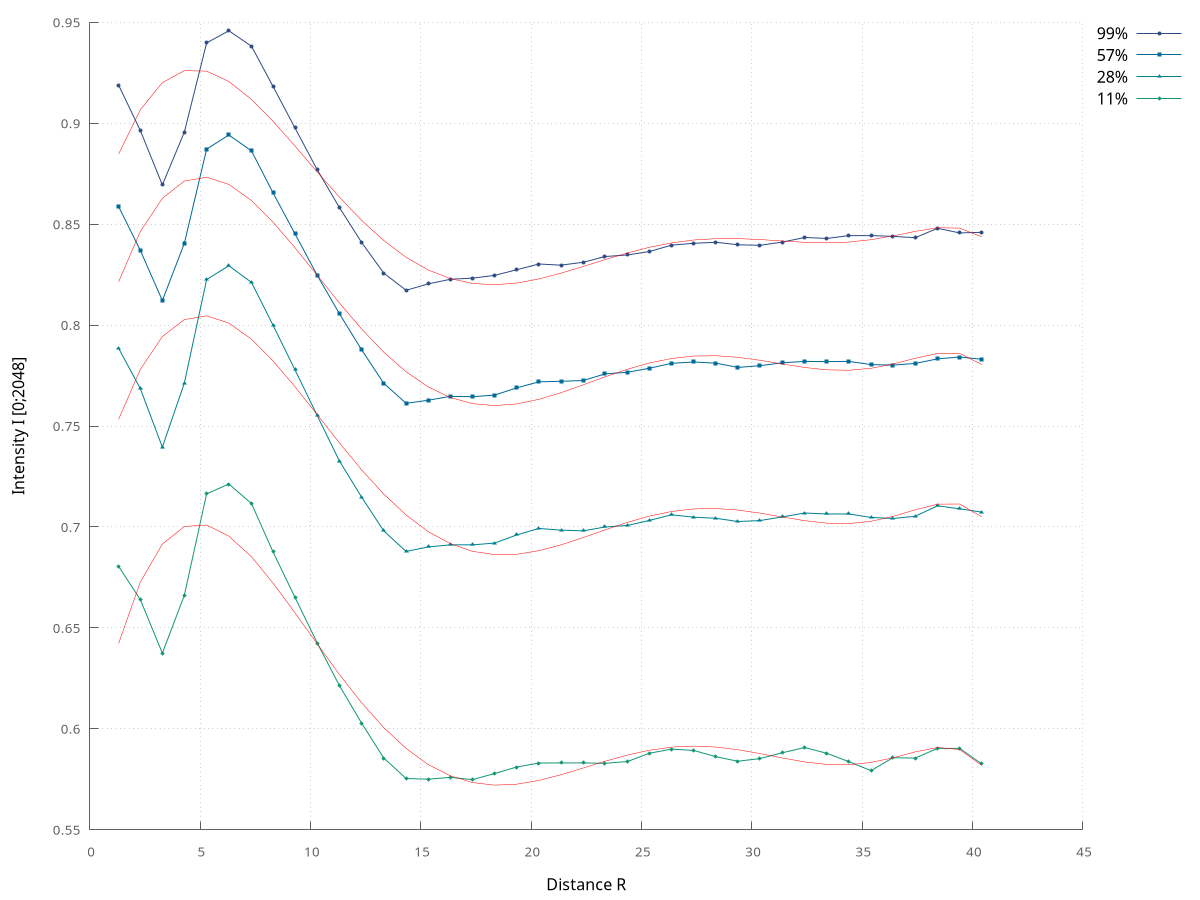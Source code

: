 set grid
set key outside
set style line 11 lc rgb '#606060' lt 1
set border 3 back ls 11
set tics nomirror
set xlabel 'Distance R'
set ylabel 'Intensity I [0;2048]'
set tics font ', 10'
set xrange [*:*]
set yrange [*:*]
plot '-' with linespoints ls 1 pt 7 ps 0.5 lc rgb '#2e4b85' title '99%', '-' with linespoints ls 1 pt 5 ps 0.5 lc rgb '#006997' title '57%', '-' with linespoints ls 1 pt 9 ps 0.5 lc rgb '#00828f' title '28%', '-' with linespoints ls 1 pt 13 ps 0.5 lc rgb '#149676' title '11%', '-' smooth uniq with lines lw 0.5 lc rgb 'red' notitle, '-' smooth uniq with lines lw 0.5 lc rgb 'red' notitle, '-' smooth uniq with lines lw 0.5 lc rgb 'red' notitle, '-' smooth uniq with lines lw 0.5 lc rgb 'red' notitle
1.3080586194992065 0.91880500316619873
2.2914767265319824 0.89636540412902832
3.2881486415863037 0.86942976713180542
4.2840976715087891 0.89556735754013062
5.2948198318481445 0.93980920314788818
6.3002157211303711 0.94580459594726562
7.3292593955993652 0.93813109397888184
8.3050336837768555 0.91821211576461792
9.3003787994384766 0.89764422178268433
10.309366226196289 0.87690353393554688
11.313794136047363 0.85821521282196045
12.321737289428711 0.84089118242263794
13.320768356323242 0.82576751708984375
14.335108757019043 0.81725227832794189
15.329270362854004 0.82039964199066162
16.338552474975586 0.82271009683609009
17.344562530517578 0.8232690691947937
18.349239349365234 0.82463908195495605
19.340084075927734 0.8274109959602356
20.349517822265625 0.83026427030563354
21.35565185546875 0.82969260215759277
22.361902236938477 0.83113062381744385
23.346603393554688 0.83396220207214355
24.371438980102539 0.83476376533508301
25.353525161743164 0.83645075559616089
26.363866806030273 0.83961540460586548
27.368635177612305 0.84052193164825439
28.378032684326172 0.84104102849960327
29.369832992553711 0.8398059606552124
30.365169525146484 0.83952486515045166
31.376834869384766 0.84110867977142334
32.396438598632812 0.84341269731521606
33.395057678222656 0.84291744232177734
34.390434265136719 0.84431535005569458
35.403076171875 0.84433537721633911
36.396030426025391 0.84395629167556763
37.404262542724609 0.84328716993331909
38.418926239013672 0.84794360399246216
39.418750762939453 0.84566372632980347
40.414398193359375 0.84595489501953125
e
1.3080586194992065 0.85867369174957275
2.2914767265319824 0.83697628974914551
3.2881486415863037 0.81214523315429688
4.2840976715087891 0.84045672416687012
5.2948198318481445 0.88718128204345703
6.3002157211303711 0.89418447017669678
7.3292593955993652 0.88627117872238159
8.3050336837768555 0.86548471450805664
9.3003787994384766 0.84520649909973145
10.309366226196289 0.82459455728530884
11.313794136047363 0.80560469627380371
12.321737289428711 0.78772729635238647
13.320768356323242 0.77117210626602173
14.335108757019043 0.76126271486282349
15.329270362854004 0.76277107000350952
16.338552474975586 0.76471090316772461
17.344562530517578 0.76453483104705811
18.349239349365234 0.76534384489059448
19.340084075927734 0.76890689134597778
20.349517822265625 0.77188706398010254
21.35565185546875 0.77216476202011108
22.361902236938477 0.77255243062973022
23.346603393554688 0.77582651376724243
24.371438980102539 0.77664679288864136
25.353525161743164 0.77862262725830078
26.363866806030273 0.78105109930038452
27.368635177612305 0.78173404932022095
28.378032684326172 0.78111559152603149
29.369832992553711 0.77905130386352539
30.365169525146484 0.77987211942672729
31.376834869384766 0.7813422679901123
32.396438598632812 0.7820172905921936
33.395057678222656 0.78190261125564575
34.390434265136719 0.78203016519546509
35.403076171875 0.78044217824935913
36.396030426025391 0.78019869327545166
37.404262542724609 0.78099822998046875
38.418926239013672 0.7832794189453125
39.418750762939453 0.78418493270874023
40.414398193359375 0.7830810546875
e
1.3080586194992065 0.78845816850662231
2.2914767265319824 0.76850265264511108
3.2881486415863037 0.73951488733291626
4.2840976715087891 0.77125507593154907
5.2948198318481445 0.82256948947906494
6.3002157211303711 0.8294217586517334
7.3292593955993652 0.82111525535583496
8.3050336837768555 0.79990458488464355
9.3003787994384766 0.77782320976257324
10.309366226196289 0.75512611865997314
11.313794136047363 0.73266810178756714
12.321737289428711 0.71472650766372681
13.320768356323242 0.69805091619491577
14.335108757019043 0.68788713216781616
15.329270362854004 0.69010394811630249
16.338552474975586 0.69113999605178833
17.344562530517578 0.69113761186599731
18.349239349365234 0.69202864170074463
19.340084075927734 0.69603919982910156
20.349517822265625 0.69927334785461426
21.35565185546875 0.69840776920318604
22.361902236938477 0.69808059930801392
23.346603393554688 0.69998848438262939
24.371438980102539 0.7007596492767334
25.353525161743164 0.70322829484939575
26.363866806030273 0.70601284503936768
27.368635177612305 0.70486897230148315
28.378032684326172 0.70428651571273804
29.369832992553711 0.7027050256729126
30.365169525146484 0.70316857099533081
31.376834869384766 0.70497691631317139
32.396438598632812 0.7069091796875
33.395057678222656 0.70643496513366699
34.390434265136719 0.70644932985305786
35.403076171875 0.70473718643188477
36.396030426025391 0.70420420169830322
37.404262542724609 0.70529681444168091
38.418926239013672 0.710479736328125
39.418750762939453 0.70899486541748047
40.414398193359375 0.70736438035964966
e
1.3080586194992065 0.68043875694274902
2.2914767265319824 0.6639631986618042
3.2881486415863037 0.63748139142990112
4.2840976715087891 0.66613870859146118
5.2948198318481445 0.71640551090240479
6.3002157211303711 0.72127699851989746
7.3292593955993652 0.71159154176712036
8.3050336837768555 0.68761163949966431
9.3003787994384766 0.66509199142456055
10.309366226196289 0.6424986720085144
11.313794136047363 0.62139767408370972
12.321737289428711 0.60276973247528076
13.320768356323242 0.58554357290267944
14.335108757019043 0.57540333271026611
15.329270362854004 0.57505887746810913
16.338552474975586 0.57597702741622925
17.344562530517578 0.57483237981796265
18.349239349365234 0.57788562774658203
19.340084075927734 0.58107441663742065
20.349517822265625 0.58305323123931885
21.35565185546875 0.58312267065048218
22.361902236938477 0.58313280344009399
23.346603393554688 0.5829119086265564
24.371438980102539 0.58381068706512451
25.353525161743164 0.5878981351852417
26.363866806030273 0.58996015787124634
27.368635177612305 0.58928734064102173
28.378032684326172 0.58618533611297607
29.369832992553711 0.5839465856552124
30.365169525146484 0.58525711297988892
31.376834869384766 0.58813822269439697
32.396438598632812 0.59074050188064575
33.395057678222656 0.58789217472076416
34.390434265136719 0.58379161357879639
35.403076171875 0.57928872108459473
36.396030426025391 0.58569532632827759
37.404262542724609 0.58551931381225586
38.418926239013672 0.59032309055328369
39.418750762939453 0.59028816223144531
40.414398193359375 0.58272296190261841
e
1.3080586194992065 0.88477075099945068
2.2914767265319824 0.90670627355575562
3.2881486415863037 0.92012566328048706
4.2840976715087891 0.92604684829711914
5.2948198318481445 0.9258086085319519
6.3002157211303711 0.92069250345230103
7.3292593955993652 0.91176086664199829
8.3050336837768555 0.90098166465759277
9.3003787994384766 0.88869458436965942
10.309366226196289 0.87582170963287354
11.313794136047363 0.86336606740951538
12.321737289428711 0.85185539722442627
13.320768356323242 0.84189021587371826
14.335108757019043 0.83356642723083496
15.329270362854004 0.82733631134033203
16.338552474975586 0.82300841808319092
17.344562530517578 0.82062286138534546
18.349239349365234 0.8199881911277771
19.340084075927734 0.82082444429397583
20.349517822265625 0.82285821437835693
21.35565185546875 0.82572281360626221
22.361902236938477 0.82906126976013184
23.346603393554688 0.83244937658309937
24.371438980102539 0.83578002452850342
25.353525161743164 0.8385312557220459
26.363866806030273 0.84072303771972656
27.368635177612305 0.84215635061264038
28.378032684326172 0.84283709526062012
29.369832992553711 0.84285062551498413
30.365169525146484 0.84238487482070923
31.376834869384766 0.84167248010635376
32.396438598632812 0.84101885557174683
33.395057678222656 0.84075653553009033
34.390434265136719 0.84112656116485596
35.403076171875 0.84230053424835205
36.396030426025391 0.84417295455932617
37.404262542724609 0.84643059968948364
38.418926239013672 0.84821587800979614
39.418750762939453 0.84804308414459229
40.414398193359375 0.843738853931427
e
1.3080586194992065 0.82151180505752563
2.2914767265319824 0.84642982482910156
3.2881486415863037 0.86280649900436401
4.2840976715087891 0.87135452032089233
5.2948198318481445 0.87327224016189575
6.3002157211303711 0.86969131231307983
7.3292593955993652 0.86165684461593628
8.3050336837768555 0.8509986400604248
9.3003787994384766 0.83831876516342163
10.309366226196289 0.82460743188858032
11.313794136047363 0.81094539165496826
12.321737289428711 0.79802149534225464
13.320768356323242 0.78660088777542114
14.335108757019043 0.77687573432922363
15.329270362854004 0.76941365003585815
16.338552474975586 0.764129638671875
17.344562530517578 0.76108747720718384
18.349239349365234 0.7601274847984314
19.340084075927734 0.76094615459442139
20.349517822265625 0.76322805881500244
21.35565185546875 0.76653623580932617
22.361902236938477 0.7704278826713562
23.346603393554688 0.77436751127243042
24.371438980102539 0.77817636728286743
25.353525161743164 0.78121459484100342
26.363866806030273 0.78346341848373413
27.368635177612305 0.78466653823852539
28.378032684326172 0.78481662273406982
29.369832992553711 0.78404289484024048
30.365169525146484 0.78258705139160156
31.376834869384766 0.78076028823852539
32.396438598632812 0.77901327610015869
33.395057678222656 0.77784883975982666
34.390434265136719 0.77762550115585327
35.403076171875 0.77860242128372192
36.396030426025391 0.78071337938308716
37.404262542724609 0.78354895114898682
38.418926239013672 0.7859797477722168
39.418750762939453 0.7859724760055542
40.414398193359375 0.78050106763839722
e
1.3080586194992065 0.75335443019866943
2.2914767265319824 0.77810400724411011
3.2881486415863037 0.79432231187820435
4.2840976715087891 0.80273592472076416
5.2948198318481445 0.80458813905715942
6.3002157211303711 0.80100011825561523
7.3292593955993652 0.79300111532211304
8.3050336837768555 0.78225302696228027
9.3003787994384766 0.7694733738899231
10.309366226196289 0.75560134649276733
11.313794136047363 0.74162423610687256
12.321737289428711 0.72825950384140015
13.320768356323242 0.71629548072814941
14.335108757019043 0.70593303442001343
15.329270362854004 0.69773358106613159
16.338552474975586 0.69171148538589478
17.344562530517578 0.68792116641998291
18.349239349365234 0.68626242876052856
19.340084075927734 0.6864699125289917
20.349517822265625 0.68823432922363281
21.35565185546875 0.69114691019058228
22.361902236938477 0.69477182626724243
23.346603393554688 0.69856172800064087
24.371438980102539 0.7023128867149353
25.353525161743164 0.705363929271698
26.363866806030273 0.70767611265182495
27.368635177612305 0.70894944667816162
28.378032684326172 0.70914781093597412
29.369832992553711 0.70837819576263428
30.365169525146484 0.70687985420227051
31.376834869384766 0.70496559143066406
32.396438598632812 0.70311856269836426
33.395057678222656 0.70188719034194946
34.390434265136719 0.7016829252243042
35.403076171875 0.7028118371963501
36.396030426025391 0.70522010326385498
37.404262542724609 0.70847791433334351
38.418926239013672 0.71131062507629395
39.418750762939453 0.71137082576751709
40.414398193359375 0.70508104562759399
e
1.3080586194992065 0.64233487844467163
2.2914767265319824 0.67272603511810303
3.2881486415863037 0.69151914119720459
4.2840976715087891 0.7002410888671875
5.2948198318481445 0.70096921920776367
6.3002157211303711 0.69547563791275024
7.3292593955993652 0.68522781133651733
8.3050336837768555 0.6722029447555542
9.3003787994384766 0.65744459629058838
10.309366226196289 0.64202016592025757
11.313794136047363 0.62690764665603638
12.321737289428711 0.61285680532455444
13.320768356323242 0.60061043500900269
14.335108757019043 0.59029471874237061
15.329270362854004 0.58234155178070068
16.338552474975586 0.57673579454421997
17.344562530517578 0.57337778806686401
18.349239349365234 0.57210385799407959
19.340084075927734 0.5725712776184082
20.349517822265625 0.57443958520889282
21.35565185546875 0.57726383209228516
22.361902236938477 0.5806005597114563
23.346603393554688 0.58392596244812012
24.371438980102539 0.5870392918586731
25.353525161743164 0.58939230442047119
26.363866806030273 0.59094202518463135
27.368635177612305 0.59146839380264282
28.378032684326172 0.590981125831604
29.369832992553711 0.58965712785720825
30.365169525146484 0.58775103092193604
31.376834869384766 0.58557021617889404
32.396438598632812 0.58360069990158081
33.395057678222656 0.58236485719680786
34.390434265136719 0.58221644163131714
35.403076171875 0.5833631157875061
36.396030426025391 0.58565545082092285
37.404262542724609 0.58858054876327515
38.418926239013672 0.59075230360031128
39.418750762939453 0.58975052833557129
40.414398193359375 0.58193987607955933
e
